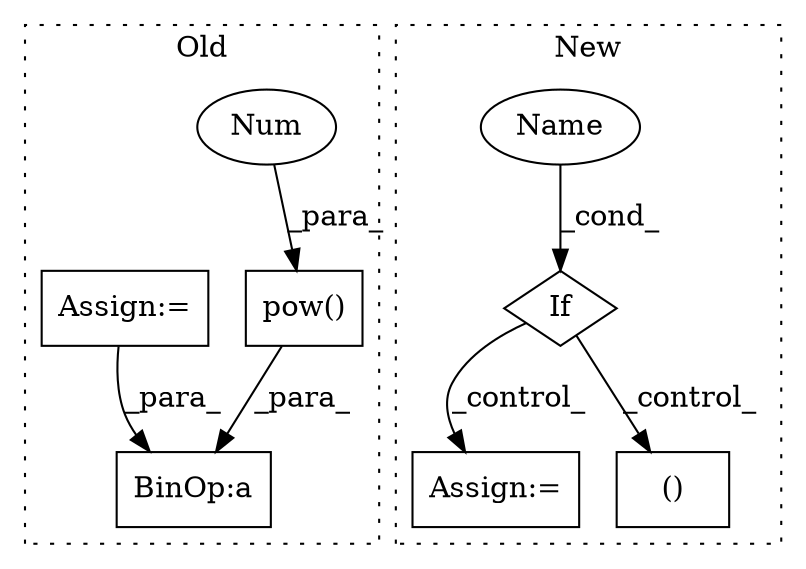 digraph G {
subgraph cluster0 {
1 [label="pow()" a="75" s="4508,4525" l="7,1" shape="box"];
4 [label="Num" a="76" s="4521" l="4" shape="ellipse"];
6 [label="BinOp:a" a="82" s="5617" l="3" shape="box"];
8 [label="Assign:=" a="68" s="5447" l="3" shape="box"];
label = "Old";
style="dotted";
}
subgraph cluster1 {
2 [label="If" a="96" s="5012,5034" l="3,19" shape="diamond"];
3 [label="Assign:=" a="68" s="5374" l="3" shape="box"];
5 [label="Name" a="87" s="5015" l="19" shape="ellipse"];
7 [label="()" a="54" s="5174" l="0" shape="box"];
label = "New";
style="dotted";
}
1 -> 6 [label="_para_"];
2 -> 7 [label="_control_"];
2 -> 3 [label="_control_"];
4 -> 1 [label="_para_"];
5 -> 2 [label="_cond_"];
8 -> 6 [label="_para_"];
}